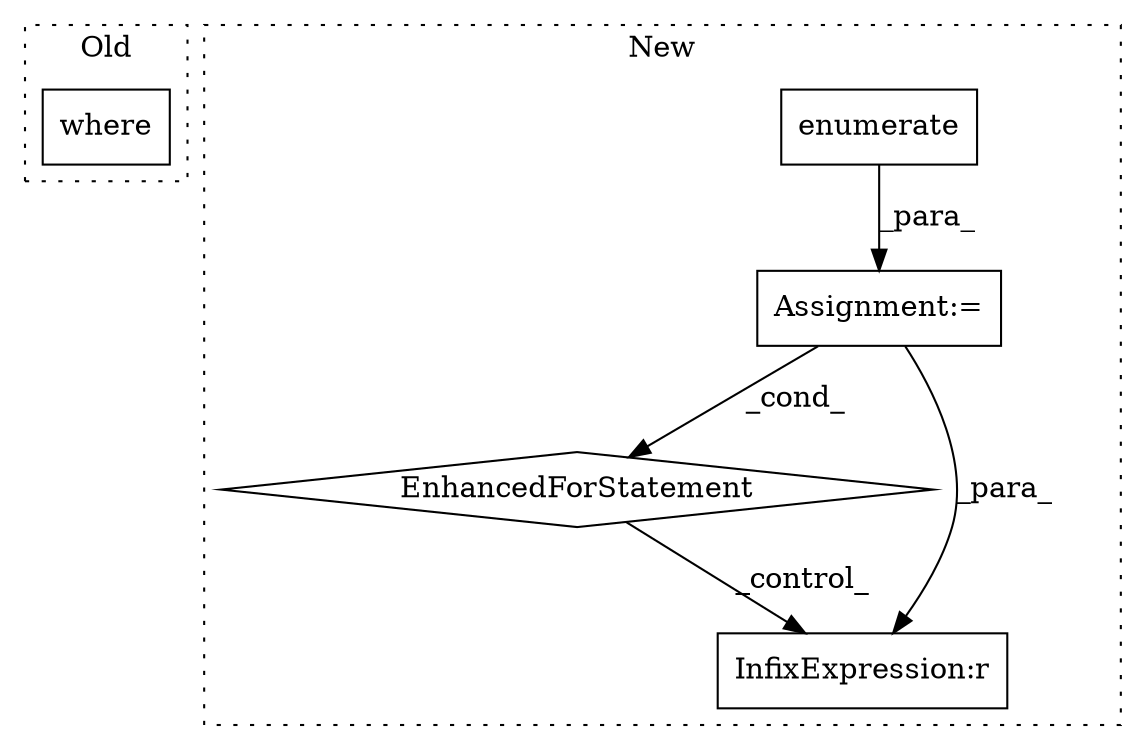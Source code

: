 digraph G {
subgraph cluster0 {
1 [label="where" a="32" s="5139,5169" l="6,1" shape="box"];
label = "Old";
style="dotted";
}
subgraph cluster1 {
2 [label="enumerate" a="32" s="4961,4992" l="10,1" shape="box"];
3 [label="Assignment:=" a="7" s="4874,4993" l="63,2" shape="box"];
4 [label="EnhancedForStatement" a="70" s="4874,4993" l="63,2" shape="diamond"];
5 [label="InfixExpression:r" a="27" s="5034" l="3" shape="box"];
label = "New";
style="dotted";
}
2 -> 3 [label="_para_"];
3 -> 5 [label="_para_"];
3 -> 4 [label="_cond_"];
4 -> 5 [label="_control_"];
}